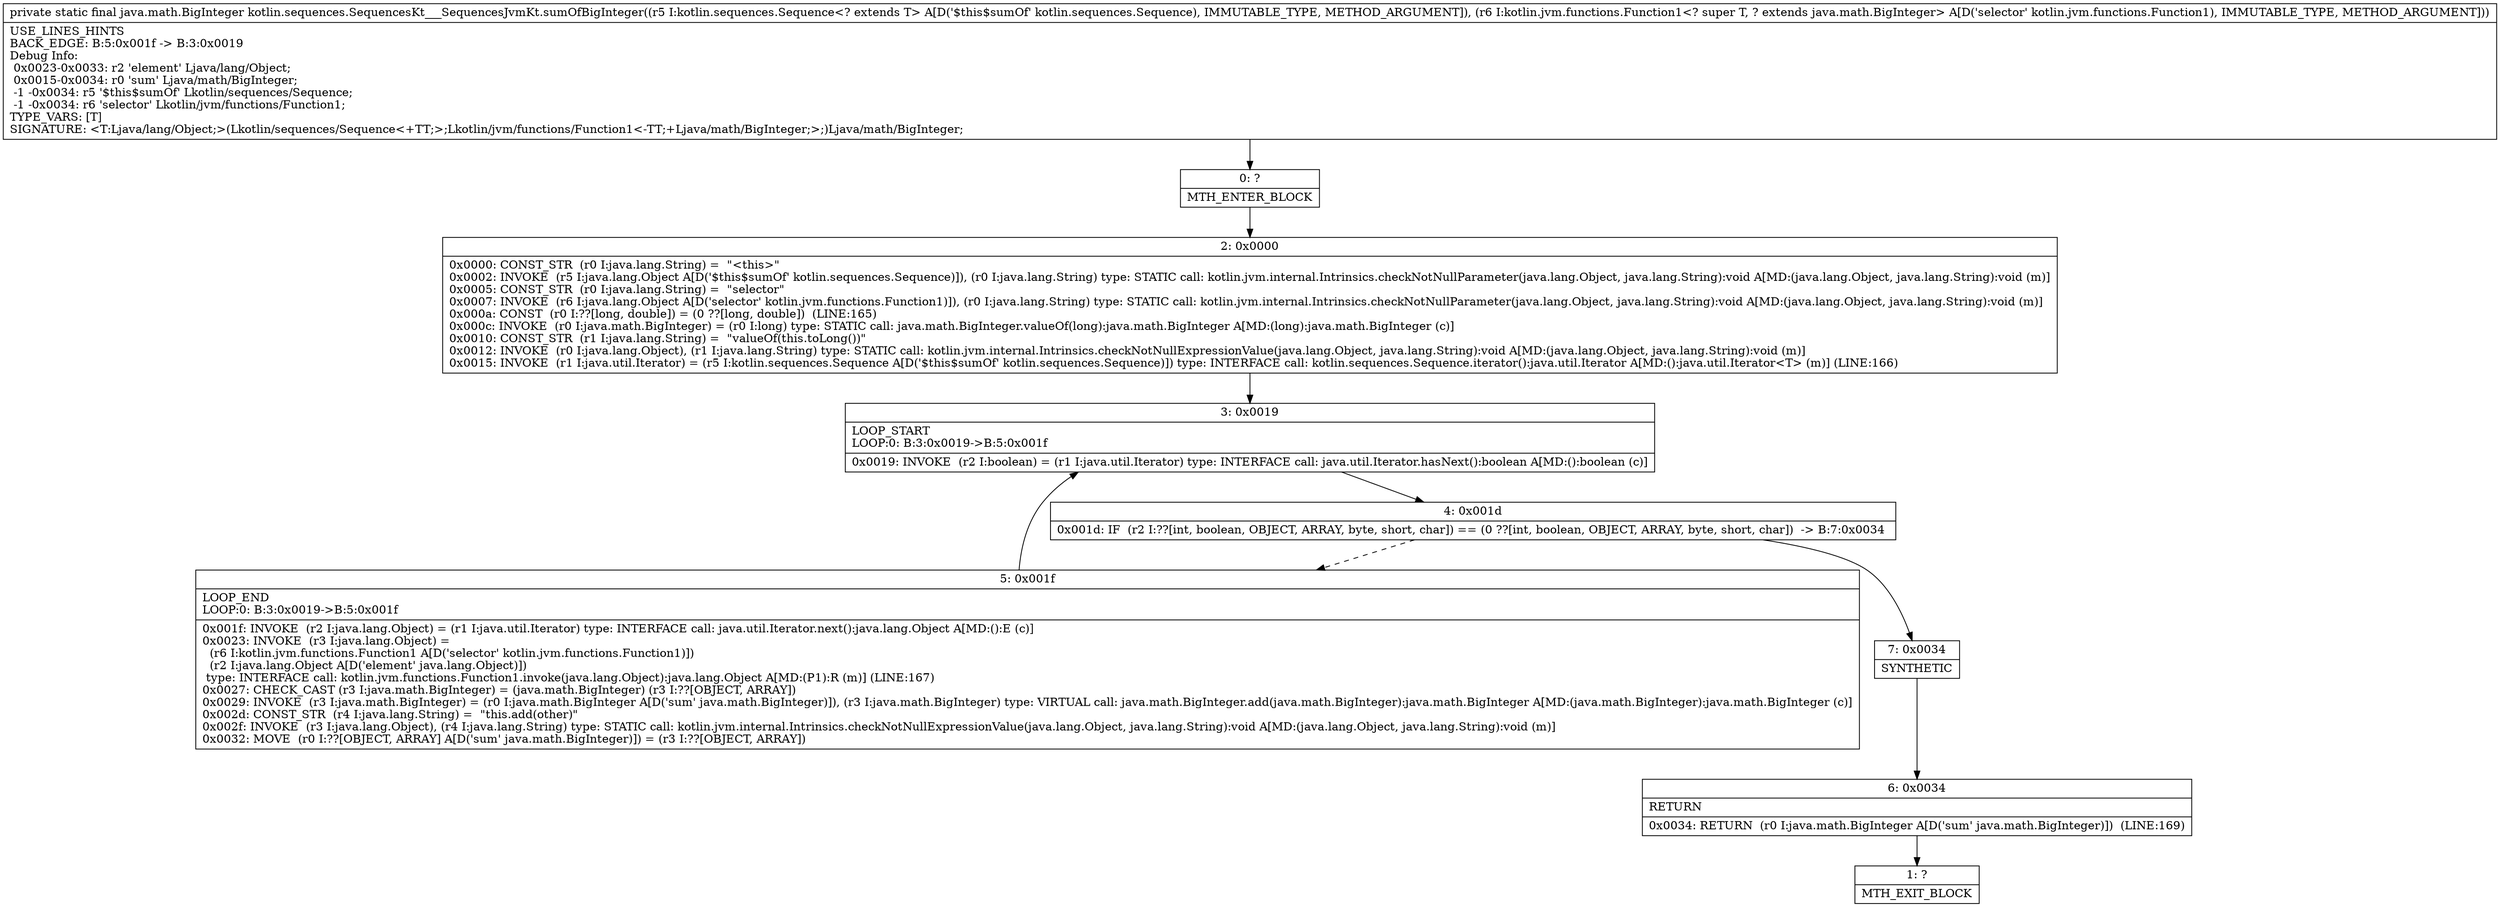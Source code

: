 digraph "CFG forkotlin.sequences.SequencesKt___SequencesJvmKt.sumOfBigInteger(Lkotlin\/sequences\/Sequence;Lkotlin\/jvm\/functions\/Function1;)Ljava\/math\/BigInteger;" {
Node_0 [shape=record,label="{0\:\ ?|MTH_ENTER_BLOCK\l}"];
Node_2 [shape=record,label="{2\:\ 0x0000|0x0000: CONST_STR  (r0 I:java.lang.String) =  \"\<this\>\" \l0x0002: INVOKE  (r5 I:java.lang.Object A[D('$this$sumOf' kotlin.sequences.Sequence)]), (r0 I:java.lang.String) type: STATIC call: kotlin.jvm.internal.Intrinsics.checkNotNullParameter(java.lang.Object, java.lang.String):void A[MD:(java.lang.Object, java.lang.String):void (m)]\l0x0005: CONST_STR  (r0 I:java.lang.String) =  \"selector\" \l0x0007: INVOKE  (r6 I:java.lang.Object A[D('selector' kotlin.jvm.functions.Function1)]), (r0 I:java.lang.String) type: STATIC call: kotlin.jvm.internal.Intrinsics.checkNotNullParameter(java.lang.Object, java.lang.String):void A[MD:(java.lang.Object, java.lang.String):void (m)]\l0x000a: CONST  (r0 I:??[long, double]) = (0 ??[long, double])  (LINE:165)\l0x000c: INVOKE  (r0 I:java.math.BigInteger) = (r0 I:long) type: STATIC call: java.math.BigInteger.valueOf(long):java.math.BigInteger A[MD:(long):java.math.BigInteger (c)]\l0x0010: CONST_STR  (r1 I:java.lang.String) =  \"valueOf(this.toLong())\" \l0x0012: INVOKE  (r0 I:java.lang.Object), (r1 I:java.lang.String) type: STATIC call: kotlin.jvm.internal.Intrinsics.checkNotNullExpressionValue(java.lang.Object, java.lang.String):void A[MD:(java.lang.Object, java.lang.String):void (m)]\l0x0015: INVOKE  (r1 I:java.util.Iterator) = (r5 I:kotlin.sequences.Sequence A[D('$this$sumOf' kotlin.sequences.Sequence)]) type: INTERFACE call: kotlin.sequences.Sequence.iterator():java.util.Iterator A[MD:():java.util.Iterator\<T\> (m)] (LINE:166)\l}"];
Node_3 [shape=record,label="{3\:\ 0x0019|LOOP_START\lLOOP:0: B:3:0x0019\-\>B:5:0x001f\l|0x0019: INVOKE  (r2 I:boolean) = (r1 I:java.util.Iterator) type: INTERFACE call: java.util.Iterator.hasNext():boolean A[MD:():boolean (c)]\l}"];
Node_4 [shape=record,label="{4\:\ 0x001d|0x001d: IF  (r2 I:??[int, boolean, OBJECT, ARRAY, byte, short, char]) == (0 ??[int, boolean, OBJECT, ARRAY, byte, short, char])  \-\> B:7:0x0034 \l}"];
Node_5 [shape=record,label="{5\:\ 0x001f|LOOP_END\lLOOP:0: B:3:0x0019\-\>B:5:0x001f\l|0x001f: INVOKE  (r2 I:java.lang.Object) = (r1 I:java.util.Iterator) type: INTERFACE call: java.util.Iterator.next():java.lang.Object A[MD:():E (c)]\l0x0023: INVOKE  (r3 I:java.lang.Object) = \l  (r6 I:kotlin.jvm.functions.Function1 A[D('selector' kotlin.jvm.functions.Function1)])\l  (r2 I:java.lang.Object A[D('element' java.lang.Object)])\l type: INTERFACE call: kotlin.jvm.functions.Function1.invoke(java.lang.Object):java.lang.Object A[MD:(P1):R (m)] (LINE:167)\l0x0027: CHECK_CAST (r3 I:java.math.BigInteger) = (java.math.BigInteger) (r3 I:??[OBJECT, ARRAY]) \l0x0029: INVOKE  (r3 I:java.math.BigInteger) = (r0 I:java.math.BigInteger A[D('sum' java.math.BigInteger)]), (r3 I:java.math.BigInteger) type: VIRTUAL call: java.math.BigInteger.add(java.math.BigInteger):java.math.BigInteger A[MD:(java.math.BigInteger):java.math.BigInteger (c)]\l0x002d: CONST_STR  (r4 I:java.lang.String) =  \"this.add(other)\" \l0x002f: INVOKE  (r3 I:java.lang.Object), (r4 I:java.lang.String) type: STATIC call: kotlin.jvm.internal.Intrinsics.checkNotNullExpressionValue(java.lang.Object, java.lang.String):void A[MD:(java.lang.Object, java.lang.String):void (m)]\l0x0032: MOVE  (r0 I:??[OBJECT, ARRAY] A[D('sum' java.math.BigInteger)]) = (r3 I:??[OBJECT, ARRAY]) \l}"];
Node_7 [shape=record,label="{7\:\ 0x0034|SYNTHETIC\l}"];
Node_6 [shape=record,label="{6\:\ 0x0034|RETURN\l|0x0034: RETURN  (r0 I:java.math.BigInteger A[D('sum' java.math.BigInteger)])  (LINE:169)\l}"];
Node_1 [shape=record,label="{1\:\ ?|MTH_EXIT_BLOCK\l}"];
MethodNode[shape=record,label="{private static final java.math.BigInteger kotlin.sequences.SequencesKt___SequencesJvmKt.sumOfBigInteger((r5 I:kotlin.sequences.Sequence\<? extends T\> A[D('$this$sumOf' kotlin.sequences.Sequence), IMMUTABLE_TYPE, METHOD_ARGUMENT]), (r6 I:kotlin.jvm.functions.Function1\<? super T, ? extends java.math.BigInteger\> A[D('selector' kotlin.jvm.functions.Function1), IMMUTABLE_TYPE, METHOD_ARGUMENT]))  | USE_LINES_HINTS\lBACK_EDGE: B:5:0x001f \-\> B:3:0x0019\lDebug Info:\l  0x0023\-0x0033: r2 'element' Ljava\/lang\/Object;\l  0x0015\-0x0034: r0 'sum' Ljava\/math\/BigInteger;\l  \-1 \-0x0034: r5 '$this$sumOf' Lkotlin\/sequences\/Sequence;\l  \-1 \-0x0034: r6 'selector' Lkotlin\/jvm\/functions\/Function1;\lTYPE_VARS: [T]\lSIGNATURE: \<T:Ljava\/lang\/Object;\>(Lkotlin\/sequences\/Sequence\<+TT;\>;Lkotlin\/jvm\/functions\/Function1\<\-TT;+Ljava\/math\/BigInteger;\>;)Ljava\/math\/BigInteger;\l}"];
MethodNode -> Node_0;Node_0 -> Node_2;
Node_2 -> Node_3;
Node_3 -> Node_4;
Node_4 -> Node_5[style=dashed];
Node_4 -> Node_7;
Node_5 -> Node_3;
Node_7 -> Node_6;
Node_6 -> Node_1;
}

